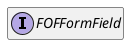 @startuml
set namespaceSeparator \\
hide members
hide << alias >> circle

interface FOFFormField
@enduml
